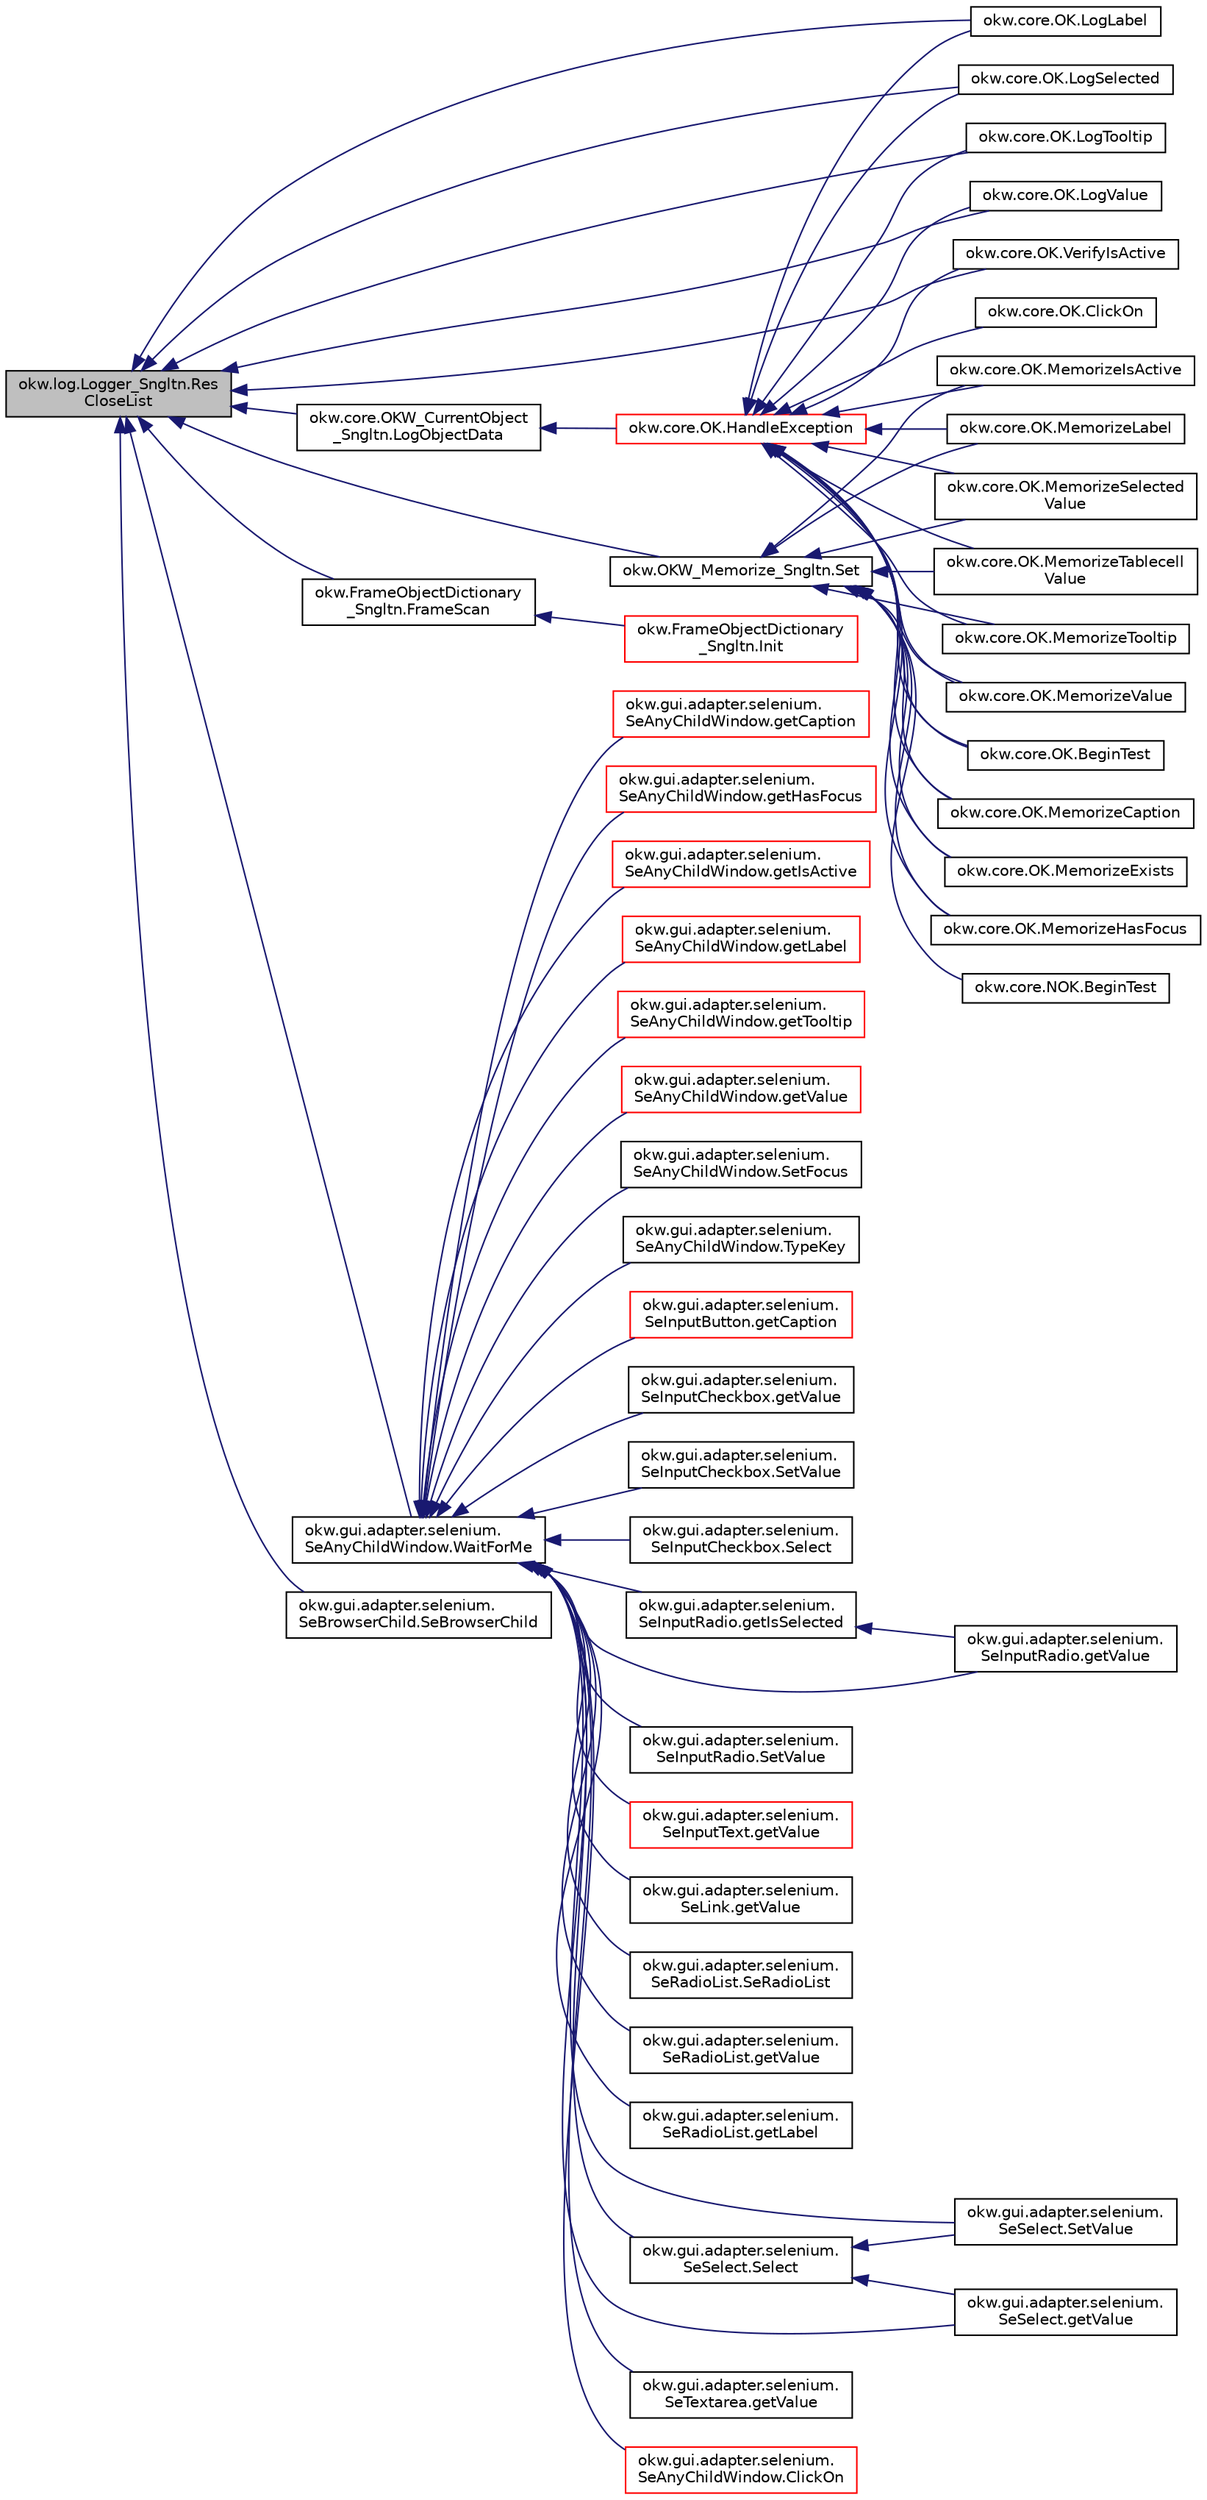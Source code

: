 digraph "okw.log.Logger_Sngltn.ResCloseList"
{
 // INTERACTIVE_SVG=YES
  edge [fontname="Helvetica",fontsize="10",labelfontname="Helvetica",labelfontsize="10"];
  node [fontname="Helvetica",fontsize="10",shape=record];
  rankdir="LR";
  Node525 [label="okw.log.Logger_Sngltn.Res\lCloseList",height=0.2,width=0.4,color="black", fillcolor="grey75", style="filled", fontcolor="black"];
  Node525 -> Node526 [dir="back",color="midnightblue",fontsize="10",style="solid",fontname="Helvetica"];
  Node526 [label="okw.core.OK.LogLabel",height=0.2,width=0.4,color="black", fillcolor="white", style="filled",URL="$classokw_1_1core_1_1_o_k.html#a5ca2a918fc575095dd00d15e65f1491c",tooltip="Keine Beschreibung zu \"LogLabel\" verfügbar. "];
  Node525 -> Node527 [dir="back",color="midnightblue",fontsize="10",style="solid",fontname="Helvetica"];
  Node527 [label="okw.core.OK.LogSelected",height=0.2,width=0.4,color="black", fillcolor="white", style="filled",URL="$classokw_1_1core_1_1_o_k.html#af480aabf37fd55561892d9effcdaf182",tooltip="Dokumentiert den markierten Text des gegebenen Objekts. "];
  Node525 -> Node528 [dir="back",color="midnightblue",fontsize="10",style="solid",fontname="Helvetica"];
  Node528 [label="okw.core.OK.LogTooltip",height=0.2,width=0.4,color="black", fillcolor="white", style="filled",URL="$classokw_1_1core_1_1_o_k.html#a170fa2f1a3bd1fa9f00fc160c48e76c2",tooltip="Dokumentiert die Kurzinfo zu einem Werkzeug des gegebenen Objekts. "];
  Node525 -> Node529 [dir="back",color="midnightblue",fontsize="10",style="solid",fontname="Helvetica"];
  Node529 [label="okw.core.OK.LogValue",height=0.2,width=0.4,color="black", fillcolor="white", style="filled",URL="$classokw_1_1core_1_1_o_k.html#ad13df6f48f816f5d075efe045907527d",tooltip="Dokumentiert den Standartwert eines Objekts. "];
  Node525 -> Node530 [dir="back",color="midnightblue",fontsize="10",style="solid",fontname="Helvetica"];
  Node530 [label="okw.core.OK.VerifyIsActive",height=0.2,width=0.4,color="black", fillcolor="white", style="filled",URL="$classokw_1_1core_1_1_o_k.html#a071aec5319238e209cfc6f1434ea13e8",tooltip="copydoc IOKW_State::VerifyHasFocus(String,String) "];
  Node525 -> Node531 [dir="back",color="midnightblue",fontsize="10",style="solid",fontname="Helvetica"];
  Node531 [label="okw.core.OKW_CurrentObject\l_Sngltn.LogObjectData",height=0.2,width=0.4,color="black", fillcolor="white", style="filled",URL="$classokw_1_1core_1_1_o_k_w___current_object___sngltn.html#a01b48f2c86a2f91909143ee9063dfd86",tooltip="Methode gibt alle wichtigen Informationen zum aktuellen Objekt aus. "];
  Node531 -> Node532 [dir="back",color="midnightblue",fontsize="10",style="solid",fontname="Helvetica"];
  Node532 [label="okw.core.OK.HandleException",height=0.2,width=0.4,color="red", fillcolor="white", style="filled",URL="$classokw_1_1core_1_1_o_k.html#a1d020010a639b1aba44f93f4d046611d",tooltip="Zentrale Exception-Behandlung. "];
  Node532 -> Node533 [dir="back",color="midnightblue",fontsize="10",style="solid",fontname="Helvetica"];
  Node533 [label="okw.core.OK.BeginTest",height=0.2,width=0.4,color="black", fillcolor="white", style="filled",URL="$classokw_1_1core_1_1_o_k.html#a594d5a3518a401240bc1868f5883a393",tooltip="Markiert den Anfang eines neuen Testfalls. "];
  Node532 -> Node534 [dir="back",color="midnightblue",fontsize="10",style="solid",fontname="Helvetica"];
  Node534 [label="okw.core.OK.ClickOn",height=0.2,width=0.4,color="black", fillcolor="white", style="filled",URL="$classokw_1_1core_1_1_o_k.html#a1a4fcce79cac7386f04495383d2985b3",tooltip="Klickt auf das gegebene Objekt. "];
  Node532 -> Node526 [dir="back",color="midnightblue",fontsize="10",style="solid",fontname="Helvetica"];
  Node532 -> Node527 [dir="back",color="midnightblue",fontsize="10",style="solid",fontname="Helvetica"];
  Node532 -> Node528 [dir="back",color="midnightblue",fontsize="10",style="solid",fontname="Helvetica"];
  Node532 -> Node529 [dir="back",color="midnightblue",fontsize="10",style="solid",fontname="Helvetica"];
  Node532 -> Node541 [dir="back",color="midnightblue",fontsize="10",style="solid",fontname="Helvetica"];
  Node541 [label="okw.core.OK.MemorizeCaption",height=0.2,width=0.4,color="black", fillcolor="white", style="filled",URL="$classokw_1_1core_1_1_o_k.html#ac2a9670eced42eb1621f02ce9846efd6",tooltip="Keine Beschreibung zu \"MemorizeCaption\" verfügbar. "];
  Node532 -> Node542 [dir="back",color="midnightblue",fontsize="10",style="solid",fontname="Helvetica"];
  Node542 [label="okw.core.OK.MemorizeExists",height=0.2,width=0.4,color="black", fillcolor="white", style="filled",URL="$classokw_1_1core_1_1_o_k.html#a65b799153c180a18d5e2fc80b962ac30",tooltip="Merkt sich den aktuell existierenden Zustand des Objekts. "];
  Node532 -> Node543 [dir="back",color="midnightblue",fontsize="10",style="solid",fontname="Helvetica"];
  Node543 [label="okw.core.OK.MemorizeHasFocus",height=0.2,width=0.4,color="black", fillcolor="white", style="filled",URL="$classokw_1_1core_1_1_o_k.html#a0a62a96361ec2981759aa19b215134dd",tooltip="Keine Beschreibung zu \"MemorizeHasFocus\" verfügbar. "];
  Node532 -> Node544 [dir="back",color="midnightblue",fontsize="10",style="solid",fontname="Helvetica"];
  Node544 [label="okw.core.OK.MemorizeIsActive",height=0.2,width=0.4,color="black", fillcolor="white", style="filled",URL="$classokw_1_1core_1_1_o_k.html#a0b58eccf5013608aa117756dd5f0a5d6",tooltip="Merkt sich den Zustand des gegebenen Objekts. "];
  Node532 -> Node545 [dir="back",color="midnightblue",fontsize="10",style="solid",fontname="Helvetica"];
  Node545 [label="okw.core.OK.MemorizeLabel",height=0.2,width=0.4,color="black", fillcolor="white", style="filled",URL="$classokw_1_1core_1_1_o_k.html#abf2d3b0ea27ab824c3392235e9762d2c",tooltip="Keine Beschreibung zu \"MemorizeLabel\" verfügbar. "];
  Node532 -> Node546 [dir="back",color="midnightblue",fontsize="10",style="solid",fontname="Helvetica"];
  Node546 [label="okw.core.OK.MemorizeSelected\lValue",height=0.2,width=0.4,color="black", fillcolor="white", style="filled",URL="$classokw_1_1core_1_1_o_k.html#a31a33ee47ccd711eef129564c0cc171d",tooltip="Keine Beschreibung zu \"MemorizeSelectedValue\" verfügbar. "];
  Node532 -> Node547 [dir="back",color="midnightblue",fontsize="10",style="solid",fontname="Helvetica"];
  Node547 [label="okw.core.OK.MemorizeTablecell\lValue",height=0.2,width=0.4,color="black", fillcolor="white", style="filled",URL="$classokw_1_1core_1_1_o_k.html#abb2a76e85290552da0391746609d9303",tooltip="Merkt sich den Wert der gegebenen Zelle in der Tabelle. throws Exception "];
  Node532 -> Node548 [dir="back",color="midnightblue",fontsize="10",style="solid",fontname="Helvetica"];
  Node548 [label="okw.core.OK.MemorizeTooltip",height=0.2,width=0.4,color="black", fillcolor="white", style="filled",URL="$classokw_1_1core_1_1_o_k.html#a7ec0d0c4a0f507cb107c2d3cbec2c4af",tooltip="Dokumentiert den Tooltip-Text (Kurzinformation) des gegebenen Objekts. "];
  Node532 -> Node549 [dir="back",color="midnightblue",fontsize="10",style="solid",fontname="Helvetica"];
  Node549 [label="okw.core.OK.MemorizeValue",height=0.2,width=0.4,color="black", fillcolor="white", style="filled",URL="$classokw_1_1core_1_1_o_k.html#aff28467a54fa4cacaf859a83a0f6c552",tooltip="Merkt sich den Standartwert eines Objekts. "];
  Node532 -> Node530 [dir="back",color="midnightblue",fontsize="10",style="solid",fontname="Helvetica"];
  Node525 -> Node586 [dir="back",color="midnightblue",fontsize="10",style="solid",fontname="Helvetica"];
  Node586 [label="okw.FrameObjectDictionary\l_Sngltn.FrameScan",height=0.2,width=0.4,color="black", fillcolor="white", style="filled",URL="$classokw_1_1_frame_object_dictionary___sngltn.html#af54d00c1b571c20ac8276100b8aa16f9",tooltip="Liefert die Instanz der Klasse. "];
  Node586 -> Node587 [dir="back",color="midnightblue",fontsize="10",style="solid",fontname="Helvetica"];
  Node587 [label="okw.FrameObjectDictionary\l_Sngltn.Init",height=0.2,width=0.4,color="red", fillcolor="white", style="filled",URL="$classokw_1_1_frame_object_dictionary___sngltn.html#a4ded18b45836e476241446a612b8d9a6",tooltip="Methode initialisiert diese Klasse. "];
  Node525 -> Node589 [dir="back",color="midnightblue",fontsize="10",style="solid",fontname="Helvetica"];
  Node589 [label="okw.OKW_Memorize_Sngltn.Set",height=0.2,width=0.4,color="black", fillcolor="white", style="filled",URL="$classokw_1_1_o_k_w___memorize___sngltn.html#a198508e5139e558289c076a77b2d73f5",tooltip="Setzt/Merkt sich das MemKey/Value-Paar. "];
  Node589 -> Node590 [dir="back",color="midnightblue",fontsize="10",style="solid",fontname="Helvetica"];
  Node590 [label="okw.core.NOK.BeginTest",height=0.2,width=0.4,color="black", fillcolor="white", style="filled",URL="$classokw_1_1core_1_1_n_o_k.html#a62d1765ea311e440d678cb57ca9dd2c2",tooltip="Markiert den Anfang eines neuen Testfalls. "];
  Node589 -> Node533 [dir="back",color="midnightblue",fontsize="10",style="solid",fontname="Helvetica"];
  Node589 -> Node541 [dir="back",color="midnightblue",fontsize="10",style="solid",fontname="Helvetica"];
  Node589 -> Node542 [dir="back",color="midnightblue",fontsize="10",style="solid",fontname="Helvetica"];
  Node589 -> Node543 [dir="back",color="midnightblue",fontsize="10",style="solid",fontname="Helvetica"];
  Node589 -> Node544 [dir="back",color="midnightblue",fontsize="10",style="solid",fontname="Helvetica"];
  Node589 -> Node545 [dir="back",color="midnightblue",fontsize="10",style="solid",fontname="Helvetica"];
  Node589 -> Node546 [dir="back",color="midnightblue",fontsize="10",style="solid",fontname="Helvetica"];
  Node589 -> Node547 [dir="back",color="midnightblue",fontsize="10",style="solid",fontname="Helvetica"];
  Node589 -> Node548 [dir="back",color="midnightblue",fontsize="10",style="solid",fontname="Helvetica"];
  Node589 -> Node549 [dir="back",color="midnightblue",fontsize="10",style="solid",fontname="Helvetica"];
  Node525 -> Node591 [dir="back",color="midnightblue",fontsize="10",style="solid",fontname="Helvetica"];
  Node591 [label="okw.gui.adapter.selenium.\lSeAnyChildWindow.WaitForMe",height=0.2,width=0.4,color="black", fillcolor="white", style="filled",URL="$classokw_1_1gui_1_1adapter_1_1selenium_1_1_se_any_child_window.html#a72faf4aa1717b4178fae1b0570ca9b28",tooltip="Wartet auf das Objekt Wenn kein Fenster gefunden wird,. "];
  Node591 -> Node592 [dir="back",color="midnightblue",fontsize="10",style="solid",fontname="Helvetica"];
  Node592 [label="okw.gui.adapter.selenium.\lSeAnyChildWindow.ClickOn",height=0.2,width=0.4,color="red", fillcolor="white", style="filled",URL="$classokw_1_1gui_1_1adapter_1_1selenium_1_1_se_any_child_window.html#a16df325c8b8bb0e360ac9d9dbb50d91e",tooltip="Klickt auf das aktuelle Objekt. "];
  Node591 -> Node597 [dir="back",color="midnightblue",fontsize="10",style="solid",fontname="Helvetica"];
  Node597 [label="okw.gui.adapter.selenium.\lSeAnyChildWindow.getCaption",height=0.2,width=0.4,color="red", fillcolor="white", style="filled",URL="$classokw_1_1gui_1_1adapter_1_1selenium_1_1_se_any_child_window.html#a6dbc784267dbac3feef5e421ece9aced",tooltip="Ermittelt den textuellen Inhalt der Überschrift eines HTML-Tags anhand des Attributee \"textContent\"..."];
  Node591 -> Node601 [dir="back",color="midnightblue",fontsize="10",style="solid",fontname="Helvetica"];
  Node601 [label="okw.gui.adapter.selenium.\lSeAnyChildWindow.getHasFocus",height=0.2,width=0.4,color="red", fillcolor="white", style="filled",URL="$classokw_1_1gui_1_1adapter_1_1selenium_1_1_se_any_child_window.html#a3dd9beab770c688211a9244ce308505c",tooltip="Methode liefert den aktuellen Zustand Wert des Focus. "];
  Node591 -> Node605 [dir="back",color="midnightblue",fontsize="10",style="solid",fontname="Helvetica"];
  Node605 [label="okw.gui.adapter.selenium.\lSeAnyChildWindow.getIsActive",height=0.2,width=0.4,color="red", fillcolor="white", style="filled",URL="$classokw_1_1gui_1_1adapter_1_1selenium_1_1_se_any_child_window.html#ad645cfa0e917477adffe133b1d3371d5",tooltip="Ermittelt, ob das aktuellen Objekt aktiv ist. "];
  Node591 -> Node609 [dir="back",color="midnightblue",fontsize="10",style="solid",fontname="Helvetica"];
  Node609 [label="okw.gui.adapter.selenium.\lSeAnyChildWindow.getLabel",height=0.2,width=0.4,color="red", fillcolor="white", style="filled",URL="$classokw_1_1gui_1_1adapter_1_1selenium_1_1_se_any_child_window.html#a51e404fc0a53a8de7803e22f201f6b23",tooltip="Ermittelt den textuellen Inhalt des Labels. "];
  Node591 -> Node613 [dir="back",color="midnightblue",fontsize="10",style="solid",fontname="Helvetica"];
  Node613 [label="okw.gui.adapter.selenium.\lSeAnyChildWindow.getTooltip",height=0.2,width=0.4,color="red", fillcolor="white", style="filled",URL="$classokw_1_1gui_1_1adapter_1_1selenium_1_1_se_any_child_window.html#a1c887727f8411c769a24c90d8bde67a5",tooltip="Ermittelt den textuellen Inhalt des ToolTips. "];
  Node591 -> Node617 [dir="back",color="midnightblue",fontsize="10",style="solid",fontname="Helvetica"];
  Node617 [label="okw.gui.adapter.selenium.\lSeAnyChildWindow.getValue",height=0.2,width=0.4,color="red", fillcolor="white", style="filled",URL="$classokw_1_1gui_1_1adapter_1_1selenium_1_1_se_any_child_window.html#a2fcad47248d5e447d9b3cb29a933b8df",tooltip="Liest den aktuellen Wert/Text aus dem HTML-Tag. "];
  Node591 -> Node621 [dir="back",color="midnightblue",fontsize="10",style="solid",fontname="Helvetica"];
  Node621 [label="okw.gui.adapter.selenium.\lSeAnyChildWindow.SetFocus",height=0.2,width=0.4,color="black", fillcolor="white", style="filled",URL="$classokw_1_1gui_1_1adapter_1_1selenium_1_1_se_any_child_window.html#a0b446a5c7e2e308a3e03450f5a31e510",tooltip="Setzt den Focus auf das Objekt. "];
  Node591 -> Node622 [dir="back",color="midnightblue",fontsize="10",style="solid",fontname="Helvetica"];
  Node622 [label="okw.gui.adapter.selenium.\lSeAnyChildWindow.TypeKey",height=0.2,width=0.4,color="black", fillcolor="white", style="filled",URL="$classokw_1_1gui_1_1adapter_1_1selenium_1_1_se_any_child_window.html#ab048c55c3dbbdbdddfabe5cfffb1d889",tooltip="Tastatureingabe in das aktuelle Objekt. "];
  Node591 -> Node623 [dir="back",color="midnightblue",fontsize="10",style="solid",fontname="Helvetica"];
  Node623 [label="okw.gui.adapter.selenium.\lSeInputButton.getCaption",height=0.2,width=0.4,color="red", fillcolor="white", style="filled",URL="$classokw_1_1gui_1_1adapter_1_1selenium_1_1_se_input_button.html#a3c2c309651daf767e1941b2b30d3fea5",tooltip="Ermittelt den textuellen Inhalt der Caption/Überschrift des Objektes. "];
  Node591 -> Node627 [dir="back",color="midnightblue",fontsize="10",style="solid",fontname="Helvetica"];
  Node627 [label="okw.gui.adapter.selenium.\lSeInputCheckbox.getValue",height=0.2,width=0.4,color="black", fillcolor="white", style="filled",URL="$classokw_1_1gui_1_1adapter_1_1selenium_1_1_se_input_checkbox.html#a19bd403031cbdc003823a7b21c0cf12e",tooltip="Ermittelt/holt den aktuellen Wert der CheckBox. "];
  Node591 -> Node594 [dir="back",color="midnightblue",fontsize="10",style="solid",fontname="Helvetica"];
  Node594 [label="okw.gui.adapter.selenium.\lSeInputCheckbox.SetValue",height=0.2,width=0.4,color="black", fillcolor="white", style="filled",URL="$classokw_1_1gui_1_1adapter_1_1selenium_1_1_se_input_checkbox.html#ae11a49c881f65456d65abd1b3ddf8de7"];
  Node591 -> Node595 [dir="back",color="midnightblue",fontsize="10",style="solid",fontname="Helvetica"];
  Node595 [label="okw.gui.adapter.selenium.\lSeInputCheckbox.Select",height=0.2,width=0.4,color="black", fillcolor="white", style="filled",URL="$classokw_1_1gui_1_1adapter_1_1selenium_1_1_se_input_checkbox.html#a37d7733b7807cf4daade07461a506146",tooltip="Erlaubte Werte sind sprachabhängig CHECKED/UNCHECKED. "];
  Node591 -> Node628 [dir="back",color="midnightblue",fontsize="10",style="solid",fontname="Helvetica"];
  Node628 [label="okw.gui.adapter.selenium.\lSeInputRadio.getValue",height=0.2,width=0.4,color="black", fillcolor="white", style="filled",URL="$classokw_1_1gui_1_1adapter_1_1selenium_1_1_se_input_radio.html#a065bf42fe3ac6802ebac1bb25099e89a",tooltip="Ermittelt den aktuellen Wert des RadioButtons. "];
  Node591 -> Node629 [dir="back",color="midnightblue",fontsize="10",style="solid",fontname="Helvetica"];
  Node629 [label="okw.gui.adapter.selenium.\lSeInputRadio.getIsSelected",height=0.2,width=0.4,color="black", fillcolor="white", style="filled",URL="$classokw_1_1gui_1_1adapter_1_1selenium_1_1_se_input_radio.html#a2bdc045186dd1244133cf6edaa2d45f1",tooltip="Method liefert den aktuellen Zustand des RadioButtons, ausgewählt oder nicht. "];
  Node629 -> Node628 [dir="back",color="midnightblue",fontsize="10",style="solid",fontname="Helvetica"];
  Node591 -> Node630 [dir="back",color="midnightblue",fontsize="10",style="solid",fontname="Helvetica"];
  Node630 [label="okw.gui.adapter.selenium.\lSeInputRadio.SetValue",height=0.2,width=0.4,color="black", fillcolor="white", style="filled",URL="$classokw_1_1gui_1_1adapter_1_1selenium_1_1_se_input_radio.html#a7dce83be09a4af05f50b0e74aa9d27f7",tooltip="Ein SeInputButton IstkeinMenüobject! -> OKWFrameObjectMethodNotImplemented Auslösen! ..."];
  Node591 -> Node631 [dir="back",color="midnightblue",fontsize="10",style="solid",fontname="Helvetica"];
  Node631 [label="okw.gui.adapter.selenium.\lSeInputText.getValue",height=0.2,width=0.4,color="red", fillcolor="white", style="filled",URL="$classokw_1_1gui_1_1adapter_1_1selenium_1_1_se_input_text.html#aca62fc718d6636750d210014eb6244d2",tooltip="Ermittelt den Wert des Textfeldes, welches dem sichtbaren . "];
  Node591 -> Node633 [dir="back",color="midnightblue",fontsize="10",style="solid",fontname="Helvetica"];
  Node633 [label="okw.gui.adapter.selenium.\lSeLink.getValue",height=0.2,width=0.4,color="black", fillcolor="white", style="filled",URL="$classokw_1_1gui_1_1adapter_1_1selenium_1_1_se_link.html#a5f07ff01898f066115ea23d3bcc10fd3",tooltip="Der Wert eines Linkes ist das Ziel des Linkes, also das Attribut href des HTML-Linkes. "];
  Node591 -> Node634 [dir="back",color="midnightblue",fontsize="10",style="solid",fontname="Helvetica"];
  Node634 [label="okw.gui.adapter.selenium.\lSeRadioList.SeRadioList",height=0.2,width=0.4,color="black", fillcolor="white", style="filled",URL="$classokw_1_1gui_1_1adapter_1_1selenium_1_1_se_radio_list.html#a793c9fd7670b1d77ee48996f7b287807"];
  Node591 -> Node635 [dir="back",color="midnightblue",fontsize="10",style="solid",fontname="Helvetica"];
  Node635 [label="okw.gui.adapter.selenium.\lSeRadioList.getValue",height=0.2,width=0.4,color="black", fillcolor="white", style="filled",URL="$classokw_1_1gui_1_1adapter_1_1selenium_1_1_se_radio_list.html#a2de5dcb9d606e72dbe9e5a9cbef481ad",tooltip="Ermittelt den textuellen Inhalt des markierten Textes für Prüfewert. "];
  Node591 -> Node636 [dir="back",color="midnightblue",fontsize="10",style="solid",fontname="Helvetica"];
  Node636 [label="okw.gui.adapter.selenium.\lSeRadioList.getLabel",height=0.2,width=0.4,color="black", fillcolor="white", style="filled",URL="$classokw_1_1gui_1_1adapter_1_1selenium_1_1_se_radio_list.html#ad4ef958d557fd0e526b1c20af767accf",tooltip="Ermittelt den textuellen Inhalt des Labels. "];
  Node591 -> Node637 [dir="back",color="midnightblue",fontsize="10",style="solid",fontname="Helvetica"];
  Node637 [label="okw.gui.adapter.selenium.\lSeSelect.Select",height=0.2,width=0.4,color="black", fillcolor="white", style="filled",URL="$classokw_1_1gui_1_1adapter_1_1selenium_1_1_se_select.html#afdad05e1d4413b4cdce12d38b67def23",tooltip="Methode wählt einen oder mehrere Werte in einer ListBox aus. "];
  Node637 -> Node638 [dir="back",color="midnightblue",fontsize="10",style="solid",fontname="Helvetica"];
  Node638 [label="okw.gui.adapter.selenium.\lSeSelect.SetValue",height=0.2,width=0.4,color="black", fillcolor="white", style="filled",URL="$classokw_1_1gui_1_1adapter_1_1selenium_1_1_se_select.html#adadeaad5c5dbbe8c2f24e51a99de6012",tooltip="Methode setzt einen oder mehrere Werte in einer ListBox. "];
  Node637 -> Node639 [dir="back",color="midnightblue",fontsize="10",style="solid",fontname="Helvetica"];
  Node639 [label="okw.gui.adapter.selenium.\lSeSelect.getValue",height=0.2,width=0.4,color="black", fillcolor="white", style="filled",URL="$classokw_1_1gui_1_1adapter_1_1selenium_1_1_se_select.html#a9b794180edef1f6d5d11cad9f6e7e136",tooltip="Holt die aktuell ausgewählten Werte aus der ListBox. "];
  Node591 -> Node638 [dir="back",color="midnightblue",fontsize="10",style="solid",fontname="Helvetica"];
  Node591 -> Node639 [dir="back",color="midnightblue",fontsize="10",style="solid",fontname="Helvetica"];
  Node591 -> Node640 [dir="back",color="midnightblue",fontsize="10",style="solid",fontname="Helvetica"];
  Node640 [label="okw.gui.adapter.selenium.\lSeTextarea.getValue",height=0.2,width=0.4,color="black", fillcolor="white", style="filled",URL="$classokw_1_1gui_1_1adapter_1_1selenium_1_1_se_textarea.html#a144e35802cf11c6b714bf8513691cc22",tooltip="Ermittelt den textuellen Inhalt eines Textfeldes. "];
  Node525 -> Node641 [dir="back",color="midnightblue",fontsize="10",style="solid",fontname="Helvetica"];
  Node641 [label="okw.gui.adapter.selenium.\lSeBrowserChild.SeBrowserChild",height=0.2,width=0.4,color="black", fillcolor="white", style="filled",URL="$classokw_1_1gui_1_1adapter_1_1selenium_1_1_se_browser_child.html#ab5951bea393bf1c873b04e2f7ebe19ed"];
}
